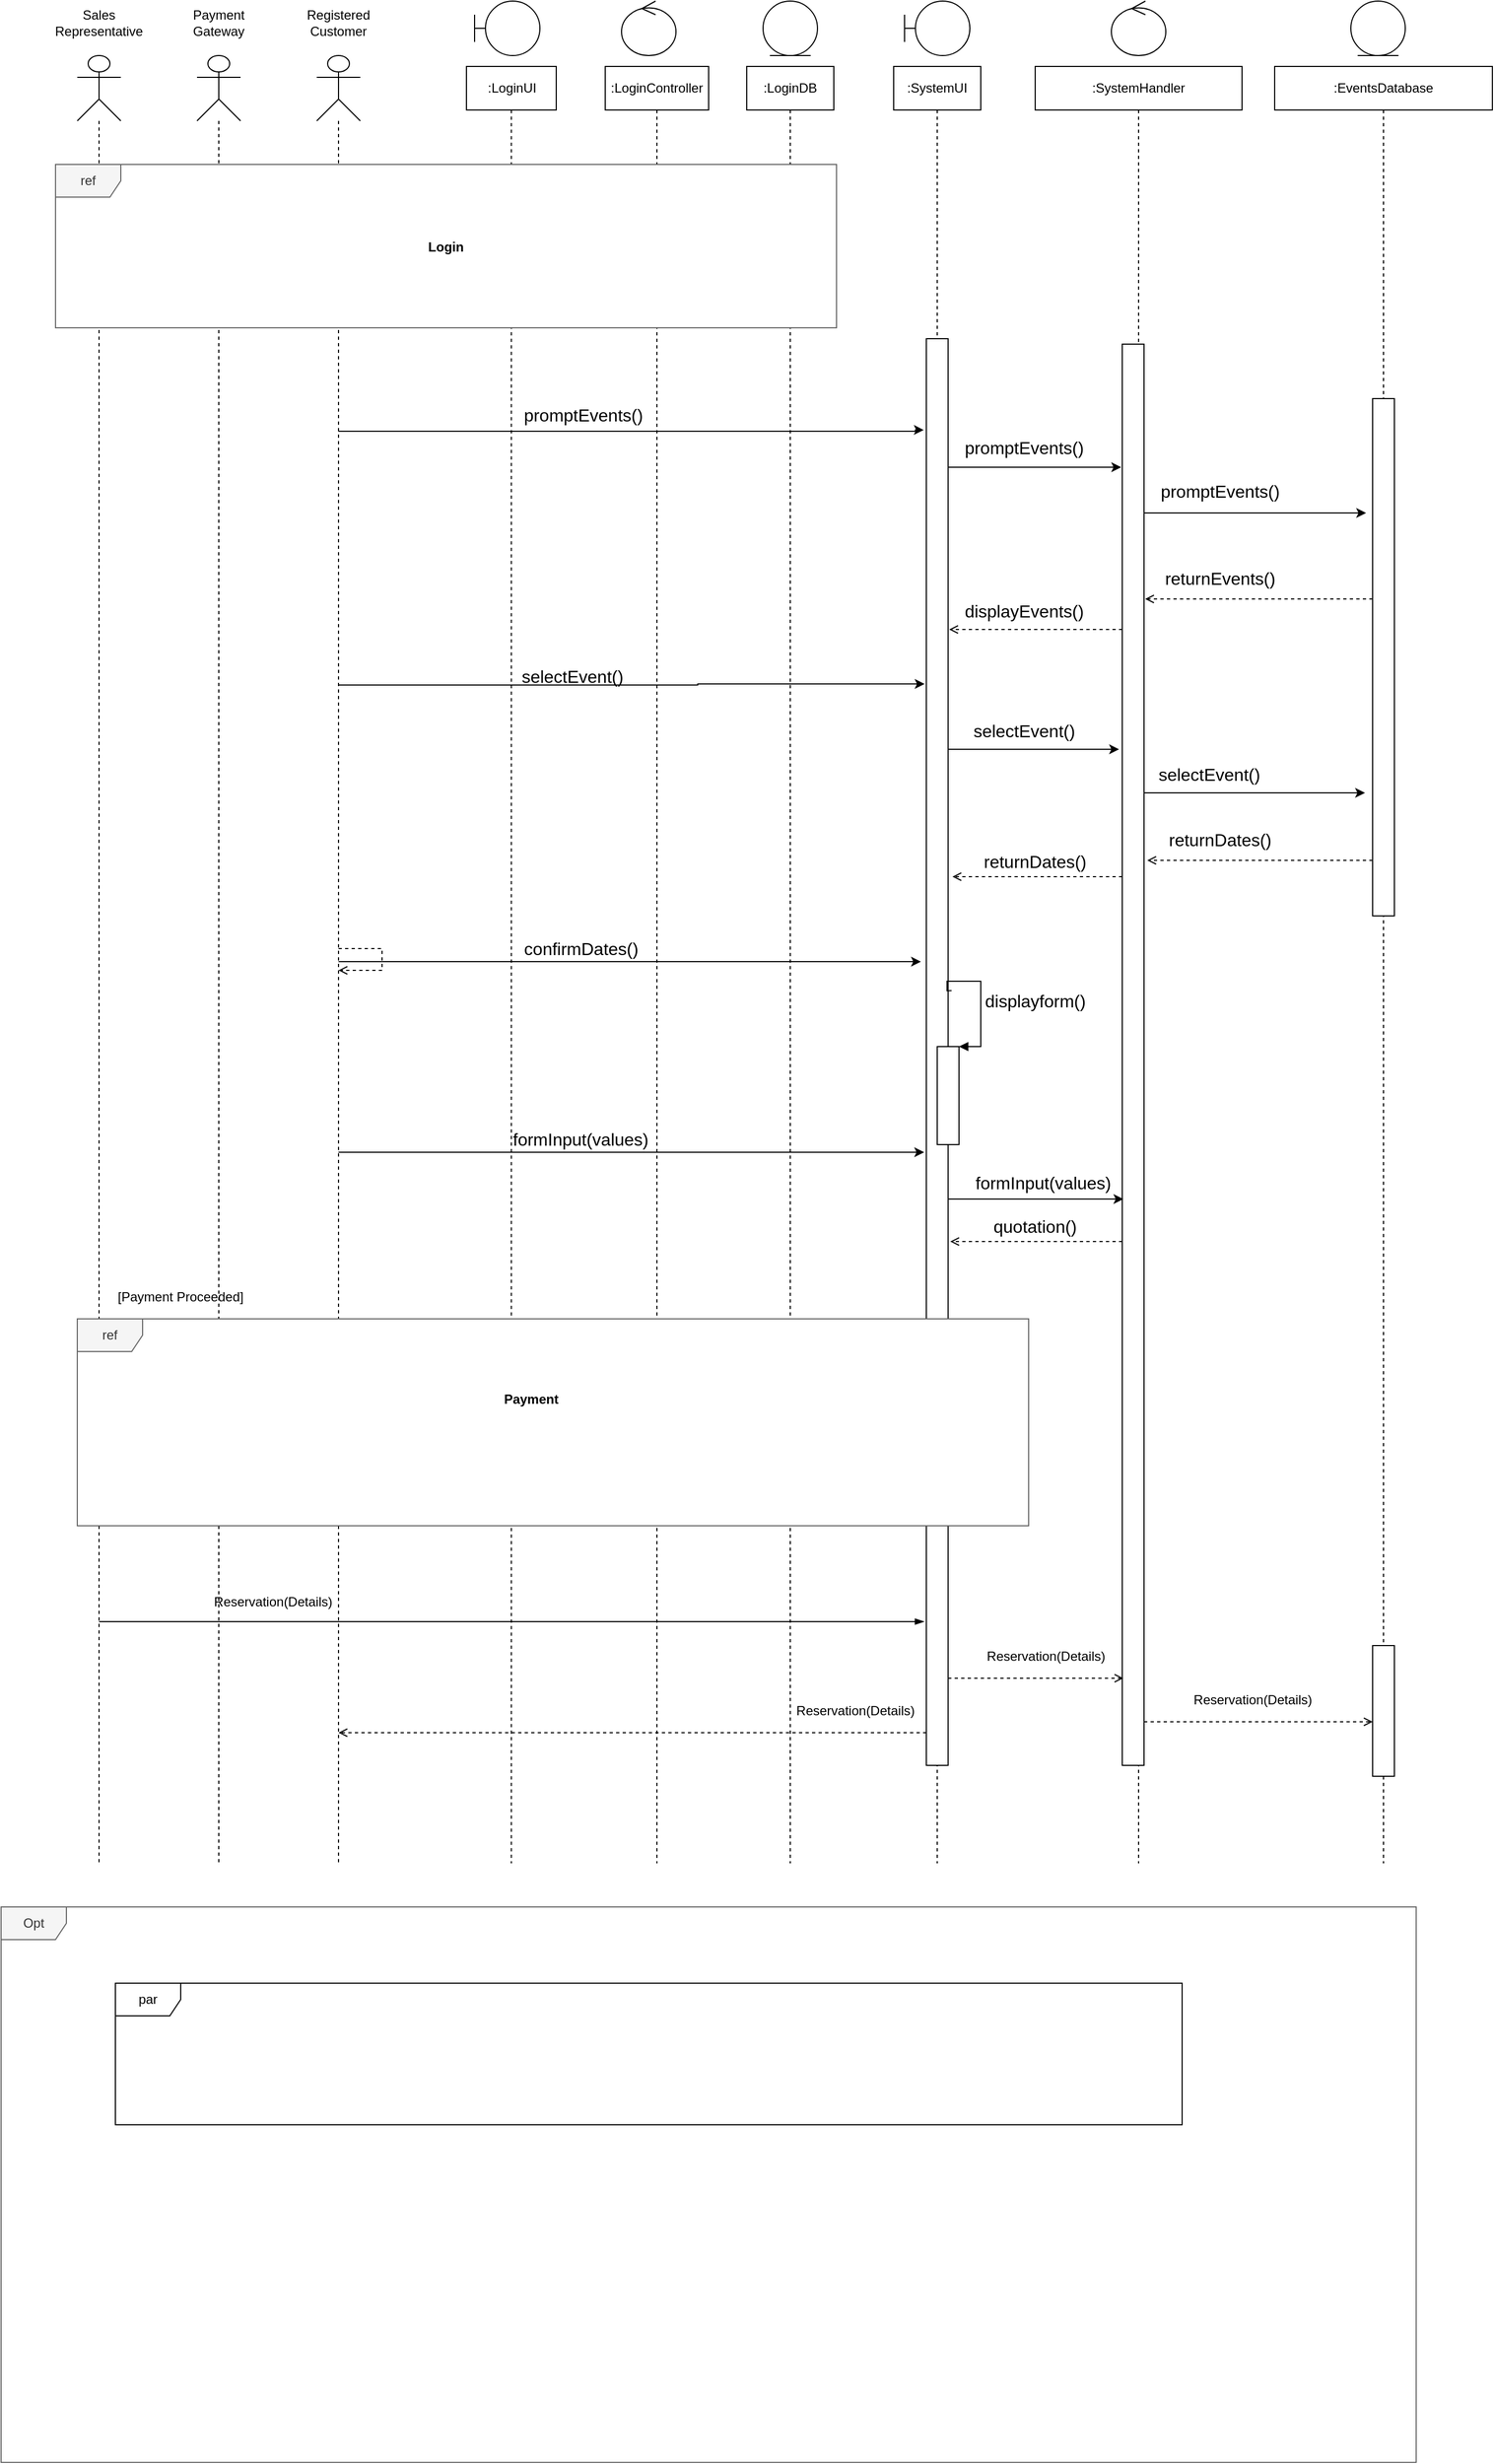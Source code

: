 <mxfile version="13.9.9" type="device"><diagram id="MM2VzjzEpCkVaZnjuqH0" name="Page-1"><mxGraphModel dx="1346" dy="2074" grid="1" gridSize="10" guides="1" tooltips="1" connect="1" arrows="1" fold="1" page="1" pageScale="1" pageWidth="850" pageHeight="1100" math="0" shadow="0"><root><mxCell id="0"/><mxCell id="1" parent="0"/><mxCell id="wEDoDtWO7Nhr-woF8UA--5" value="" style="ellipse;shape=umlControl;whiteSpace=wrap;html=1;" parent="1" vertex="1"><mxGeometry x="570" y="-30" width="50" height="50" as="geometry"/></mxCell><mxCell id="wEDoDtWO7Nhr-woF8UA--6" value="" style="shape=umlBoundary;whiteSpace=wrap;html=1;" parent="1" vertex="1"><mxGeometry x="435" y="-30" width="60" height="50" as="geometry"/></mxCell><mxCell id="wEDoDtWO7Nhr-woF8UA--7" value=":LoginController" style="shape=umlLifeline;perimeter=lifelinePerimeter;whiteSpace=wrap;html=1;container=1;collapsible=0;recursiveResize=0;outlineConnect=0;" parent="1" vertex="1"><mxGeometry x="555" y="30" width="95" height="1650" as="geometry"/></mxCell><mxCell id="wEDoDtWO7Nhr-woF8UA--8" value=":LoginDB" style="shape=umlLifeline;perimeter=lifelinePerimeter;whiteSpace=wrap;html=1;container=1;collapsible=0;recursiveResize=0;outlineConnect=0;" parent="1" vertex="1"><mxGeometry x="685" y="30" width="80" height="1650" as="geometry"/></mxCell><mxCell id="wEDoDtWO7Nhr-woF8UA--9" value="" style="ellipse;shape=umlEntity;whiteSpace=wrap;html=1;" parent="1" vertex="1"><mxGeometry x="700" y="-30" width="50" height="50" as="geometry"/></mxCell><mxCell id="wEDoDtWO7Nhr-woF8UA--69" style="edgeStyle=orthogonalEdgeStyle;rounded=0;orthogonalLoop=1;jettySize=auto;html=1;entryX=-0.119;entryY=0.064;entryDx=0;entryDy=0;entryPerimeter=0;fontSize=16;" parent="1" source="wEDoDtWO7Nhr-woF8UA--10" target="wEDoDtWO7Nhr-woF8UA--22" edge="1"><mxGeometry relative="1" as="geometry"><Array as="points"><mxPoint x="840" y="365"/><mxPoint x="840" y="364"/></Array></mxGeometry></mxCell><mxCell id="wEDoDtWO7Nhr-woF8UA--74" style="edgeStyle=orthogonalEdgeStyle;rounded=0;orthogonalLoop=1;jettySize=auto;html=1;entryX=-0.08;entryY=0.242;entryDx=0;entryDy=0;entryPerimeter=0;fontSize=16;" parent="1" source="wEDoDtWO7Nhr-woF8UA--10" target="wEDoDtWO7Nhr-woF8UA--22" edge="1"><mxGeometry relative="1" as="geometry"><Array as="points"><mxPoint x="640" y="598"/></Array></mxGeometry></mxCell><mxCell id="wEDoDtWO7Nhr-woF8UA--88" style="edgeStyle=orthogonalEdgeStyle;rounded=0;orthogonalLoop=1;jettySize=auto;html=1;fontSize=16;" parent="1" source="wEDoDtWO7Nhr-woF8UA--10" edge="1"><mxGeometry relative="1" as="geometry"><Array as="points"><mxPoint x="520" y="852"/><mxPoint x="520" y="852"/></Array><mxPoint x="845" y="852" as="targetPoint"/></mxGeometry></mxCell><mxCell id="wEDoDtWO7Nhr-woF8UA--93" style="edgeStyle=orthogonalEdgeStyle;rounded=0;orthogonalLoop=1;jettySize=auto;html=1;fontSize=16;" parent="1" source="wEDoDtWO7Nhr-woF8UA--10" edge="1"><mxGeometry relative="1" as="geometry"><Array as="points"><mxPoint x="530" y="1027"/><mxPoint x="530" y="1027"/></Array><mxPoint x="848" y="1027" as="targetPoint"/></mxGeometry></mxCell><mxCell id="wEDoDtWO7Nhr-woF8UA--10" value="" style="shape=umlLifeline;participant=umlActor;perimeter=lifelinePerimeter;whiteSpace=wrap;html=1;container=1;collapsible=0;recursiveResize=0;verticalAlign=top;spacingTop=36;outlineConnect=0;size=60;" parent="1" vertex="1"><mxGeometry x="290" y="20" width="40" height="1660" as="geometry"/></mxCell><mxCell id="wEDoDtWO7Nhr-woF8UA--11" value="Registered Customer" style="text;html=1;strokeColor=none;fillColor=none;align=center;verticalAlign=middle;whiteSpace=wrap;rounded=0;" parent="1" vertex="1"><mxGeometry x="290" y="-20" width="40" height="20" as="geometry"/></mxCell><mxCell id="Z0lSrG2LR7OQN8qzO2wQ-70" style="edgeStyle=orthogonalEdgeStyle;rounded=0;orthogonalLoop=1;jettySize=auto;html=1;endArrow=blockThin;endFill=1;strokeWidth=1;" parent="1" source="wEDoDtWO7Nhr-woF8UA--12" edge="1"><mxGeometry relative="1" as="geometry"><mxPoint x="848" y="1458" as="targetPoint"/><Array as="points"><mxPoint x="340" y="1458"/><mxPoint x="340" y="1458"/></Array></mxGeometry></mxCell><mxCell id="wEDoDtWO7Nhr-woF8UA--12" value="" style="shape=umlLifeline;participant=umlActor;perimeter=lifelinePerimeter;whiteSpace=wrap;html=1;container=1;collapsible=0;recursiveResize=0;verticalAlign=top;spacingTop=36;outlineConnect=0;size=60;" parent="1" vertex="1"><mxGeometry x="70" y="20" width="40" height="1660" as="geometry"/></mxCell><mxCell id="wEDoDtWO7Nhr-woF8UA--13" value="Sales Representative" style="text;html=1;strokeColor=none;fillColor=none;align=center;verticalAlign=middle;whiteSpace=wrap;rounded=0;" parent="1" vertex="1"><mxGeometry x="70" y="-20" width="40" height="20" as="geometry"/></mxCell><mxCell id="wEDoDtWO7Nhr-woF8UA--14" value="" style="shape=umlLifeline;participant=umlActor;perimeter=lifelinePerimeter;whiteSpace=wrap;html=1;container=1;collapsible=0;recursiveResize=0;verticalAlign=top;spacingTop=36;outlineConnect=0;size=60;" parent="1" vertex="1"><mxGeometry x="180" y="20" width="40" height="1660" as="geometry"/></mxCell><mxCell id="wEDoDtWO7Nhr-woF8UA--15" value="Payment Gateway" style="text;html=1;strokeColor=none;fillColor=none;align=center;verticalAlign=middle;whiteSpace=wrap;rounded=0;" parent="1" vertex="1"><mxGeometry x="180" y="-20" width="40" height="20" as="geometry"/></mxCell><mxCell id="wEDoDtWO7Nhr-woF8UA--20" value=":SystemUI" style="shape=umlLifeline;perimeter=lifelinePerimeter;whiteSpace=wrap;html=1;container=1;collapsible=0;recursiveResize=0;outlineConnect=0;" parent="1" vertex="1"><mxGeometry x="820" y="30" width="80" height="1650" as="geometry"/></mxCell><mxCell id="wEDoDtWO7Nhr-woF8UA--22" value="" style="html=1;points=[];perimeter=orthogonalPerimeter;shadow=0;fillColor=#FFFFFF;gradientColor=none;fontSize=16;" parent="wEDoDtWO7Nhr-woF8UA--20" vertex="1"><mxGeometry x="30" y="250" width="20" height="1310" as="geometry"/></mxCell><mxCell id="wEDoDtWO7Nhr-woF8UA--91" value="" style="html=1;points=[];perimeter=orthogonalPerimeter;shadow=0;fillColor=#FFFFFF;gradientColor=none;fontSize=16;" parent="wEDoDtWO7Nhr-woF8UA--20" vertex="1"><mxGeometry x="40" y="900" width="20" height="90" as="geometry"/></mxCell><mxCell id="wEDoDtWO7Nhr-woF8UA--92" value="displayform()" style="edgeStyle=orthogonalEdgeStyle;html=1;align=left;spacingLeft=2;endArrow=block;rounded=0;entryX=1;entryY=0;fontSize=16;exitX=1.16;exitY=0.457;exitDx=0;exitDy=0;exitPerimeter=0;" parent="wEDoDtWO7Nhr-woF8UA--20" source="wEDoDtWO7Nhr-woF8UA--22" target="wEDoDtWO7Nhr-woF8UA--91" edge="1"><mxGeometry relative="1" as="geometry"><mxPoint x="49" y="800" as="sourcePoint"/><Array as="points"><mxPoint x="49" y="849"/><mxPoint x="49" y="840"/><mxPoint x="80" y="840"/><mxPoint x="80" y="900"/></Array></mxGeometry></mxCell><mxCell id="wEDoDtWO7Nhr-woF8UA--21" value="" style="shape=umlBoundary;whiteSpace=wrap;html=1;" parent="1" vertex="1"><mxGeometry x="830" y="-30" width="60" height="50" as="geometry"/></mxCell><mxCell id="wEDoDtWO7Nhr-woF8UA--25" value="" style="ellipse;shape=umlControl;whiteSpace=wrap;html=1;" parent="1" vertex="1"><mxGeometry x="1020" y="-30" width="50" height="50" as="geometry"/></mxCell><mxCell id="wEDoDtWO7Nhr-woF8UA--26" value=":SystemHandler" style="shape=umlLifeline;perimeter=lifelinePerimeter;whiteSpace=wrap;html=1;container=1;collapsible=0;recursiveResize=0;outlineConnect=0;" parent="1" vertex="1"><mxGeometry x="950" y="30" width="190" height="1650" as="geometry"/></mxCell><mxCell id="wEDoDtWO7Nhr-woF8UA--31" value="" style="html=1;points=[];perimeter=orthogonalPerimeter;shadow=0;fillColor=#FFFFFF;gradientColor=none;fontSize=16;" parent="wEDoDtWO7Nhr-woF8UA--26" vertex="1"><mxGeometry x="80" y="255" width="20" height="1305" as="geometry"/></mxCell><mxCell id="wEDoDtWO7Nhr-woF8UA--77" value="selectEvent()" style="text;html=1;strokeColor=none;fillColor=none;align=center;verticalAlign=middle;whiteSpace=wrap;rounded=0;shadow=0;fontSize=16;" parent="wEDoDtWO7Nhr-woF8UA--26" vertex="1"><mxGeometry x="140" y="640" width="40" height="20" as="geometry"/></mxCell><mxCell id="wEDoDtWO7Nhr-woF8UA--79" value="returnDates()" style="text;html=1;strokeColor=none;fillColor=none;align=center;verticalAlign=middle;whiteSpace=wrap;rounded=0;shadow=0;fontSize=16;" parent="wEDoDtWO7Nhr-woF8UA--26" vertex="1"><mxGeometry x="150" y="700" width="40" height="20" as="geometry"/></mxCell><mxCell id="tC0w6C1qG0H_AuWsDkV0-2" value="formInput(values)" style="text;html=1;strokeColor=none;fillColor=none;align=center;verticalAlign=middle;whiteSpace=wrap;rounded=0;shadow=0;fontSize=16;" parent="wEDoDtWO7Nhr-woF8UA--26" vertex="1"><mxGeometry x="-10" y="1020" width="35" height="10" as="geometry"/></mxCell><mxCell id="wEDoDtWO7Nhr-woF8UA--27" value="" style="ellipse;shape=umlEntity;whiteSpace=wrap;html=1;" parent="1" vertex="1"><mxGeometry x="1240" y="-30" width="50" height="50" as="geometry"/></mxCell><mxCell id="wEDoDtWO7Nhr-woF8UA--28" value=":EventsDatabase" style="shape=umlLifeline;perimeter=lifelinePerimeter;whiteSpace=wrap;html=1;container=1;collapsible=0;recursiveResize=0;outlineConnect=0;" parent="1" vertex="1"><mxGeometry x="1170" y="30" width="200" height="1650" as="geometry"/></mxCell><mxCell id="wEDoDtWO7Nhr-woF8UA--32" value="" style="html=1;points=[];perimeter=orthogonalPerimeter;shadow=0;fillColor=#FFFFFF;gradientColor=none;fontSize=16;" parent="wEDoDtWO7Nhr-woF8UA--28" vertex="1"><mxGeometry x="90" y="305" width="20" height="475" as="geometry"/></mxCell><mxCell id="Z0lSrG2LR7OQN8qzO2wQ-80" value="" style="html=1;points=[];perimeter=orthogonalPerimeter;strokeWidth=1;" parent="wEDoDtWO7Nhr-woF8UA--28" vertex="1"><mxGeometry x="90" y="1450" width="20" height="120" as="geometry"/></mxCell><mxCell id="wEDoDtWO7Nhr-woF8UA--30" value="promptEvents()" style="text;html=1;strokeColor=none;fillColor=none;align=center;verticalAlign=middle;whiteSpace=wrap;rounded=0;shadow=0;fontSize=16;" parent="1" vertex="1"><mxGeometry x="515" y="340" width="40" height="20" as="geometry"/></mxCell><mxCell id="wEDoDtWO7Nhr-woF8UA--34" value="promptEvents()" style="text;html=1;strokeColor=none;fillColor=none;align=center;verticalAlign=middle;whiteSpace=wrap;rounded=0;shadow=0;fontSize=16;" parent="1" vertex="1"><mxGeometry x="920" y="370" width="40" height="20" as="geometry"/></mxCell><mxCell id="wEDoDtWO7Nhr-woF8UA--37" value="promptEvents()" style="text;html=1;strokeColor=none;fillColor=none;align=center;verticalAlign=middle;whiteSpace=wrap;rounded=0;shadow=0;fontSize=16;" parent="1" vertex="1"><mxGeometry x="1100" y="410" width="40" height="20" as="geometry"/></mxCell><mxCell id="wEDoDtWO7Nhr-woF8UA--39" value="displayEvents()" style="text;html=1;strokeColor=none;fillColor=none;align=center;verticalAlign=middle;whiteSpace=wrap;rounded=0;shadow=0;fontSize=16;" parent="1" vertex="1"><mxGeometry x="920" y="520" width="40" height="20" as="geometry"/></mxCell><mxCell id="wEDoDtWO7Nhr-woF8UA--50" value="returnEvents()" style="text;html=1;strokeColor=none;fillColor=none;align=center;verticalAlign=middle;whiteSpace=wrap;rounded=0;shadow=0;fontSize=16;" parent="1" vertex="1"><mxGeometry x="1100" y="490" width="40" height="20" as="geometry"/></mxCell><mxCell id="wEDoDtWO7Nhr-woF8UA--60" value="selectEvent()" style="text;html=1;strokeColor=none;fillColor=none;align=center;verticalAlign=middle;whiteSpace=wrap;rounded=0;shadow=0;fontSize=16;" parent="1" vertex="1"><mxGeometry x="505" y="580" width="40" height="20" as="geometry"/></mxCell><mxCell id="wEDoDtWO7Nhr-woF8UA--62" value="selectEvent()" style="text;html=1;strokeColor=none;fillColor=none;align=center;verticalAlign=middle;whiteSpace=wrap;rounded=0;shadow=0;fontSize=16;" parent="1" vertex="1"><mxGeometry x="920" y="630" width="40" height="20" as="geometry"/></mxCell><mxCell id="wEDoDtWO7Nhr-woF8UA--71" style="edgeStyle=orthogonalEdgeStyle;rounded=0;orthogonalLoop=1;jettySize=auto;html=1;fontSize=16;" parent="1" source="wEDoDtWO7Nhr-woF8UA--31" edge="1"><mxGeometry relative="1" as="geometry"><Array as="points"><mxPoint x="1254" y="440"/></Array><mxPoint x="1254" y="440" as="targetPoint"/></mxGeometry></mxCell><mxCell id="wEDoDtWO7Nhr-woF8UA--73" style="edgeStyle=orthogonalEdgeStyle;rounded=0;orthogonalLoop=1;jettySize=auto;html=1;fontSize=16;dashed=1;endArrow=open;endFill=0;" parent="1" source="wEDoDtWO7Nhr-woF8UA--31" edge="1"><mxGeometry relative="1" as="geometry"><Array as="points"><mxPoint x="950" y="547"/><mxPoint x="950" y="547"/></Array><mxPoint x="871" y="547" as="targetPoint"/></mxGeometry></mxCell><mxCell id="wEDoDtWO7Nhr-woF8UA--76" style="edgeStyle=orthogonalEdgeStyle;rounded=0;orthogonalLoop=1;jettySize=auto;html=1;fontSize=16;" parent="1" source="wEDoDtWO7Nhr-woF8UA--31" edge="1"><mxGeometry relative="1" as="geometry"><Array as="points"><mxPoint x="1253" y="697"/></Array><mxPoint x="1253" y="697" as="targetPoint"/></mxGeometry></mxCell><mxCell id="wEDoDtWO7Nhr-woF8UA--80" style="edgeStyle=orthogonalEdgeStyle;rounded=0;orthogonalLoop=1;jettySize=auto;html=1;fontSize=16;" parent="1" source="wEDoDtWO7Nhr-woF8UA--22" edge="1"><mxGeometry relative="1" as="geometry"><Array as="points"><mxPoint x="920" y="657"/><mxPoint x="920" y="657"/></Array><mxPoint x="1027" y="657" as="targetPoint"/></mxGeometry></mxCell><mxCell id="wEDoDtWO7Nhr-woF8UA--82" style="edgeStyle=orthogonalEdgeStyle;rounded=0;orthogonalLoop=1;jettySize=auto;html=1;fontSize=16;dashed=1;endArrow=open;endFill=0;" parent="1" source="wEDoDtWO7Nhr-woF8UA--31" edge="1"><mxGeometry relative="1" as="geometry"><Array as="points"><mxPoint x="874" y="774"/></Array><mxPoint x="874" y="774" as="targetPoint"/></mxGeometry></mxCell><mxCell id="wEDoDtWO7Nhr-woF8UA--87" value="returnDates()" style="text;html=1;strokeColor=none;fillColor=none;align=center;verticalAlign=middle;whiteSpace=wrap;rounded=0;shadow=0;fontSize=16;" parent="1" vertex="1"><mxGeometry x="930" y="750" width="40" height="20" as="geometry"/></mxCell><mxCell id="wEDoDtWO7Nhr-woF8UA--89" value="confirmDates()" style="text;html=1;strokeColor=none;fillColor=none;align=center;verticalAlign=middle;whiteSpace=wrap;rounded=0;shadow=0;fontSize=16;" parent="1" vertex="1"><mxGeometry x="512.5" y="830" width="40" height="20" as="geometry"/></mxCell><mxCell id="wEDoDtWO7Nhr-woF8UA--94" value="formInput(values)" style="text;html=1;strokeColor=none;fillColor=none;align=center;verticalAlign=middle;whiteSpace=wrap;rounded=0;shadow=0;fontSize=16;" parent="1" vertex="1"><mxGeometry x="515" y="1010" width="35" height="10" as="geometry"/></mxCell><mxCell id="tC0w6C1qG0H_AuWsDkV0-1" style="edgeStyle=orthogonalEdgeStyle;rounded=0;orthogonalLoop=1;jettySize=auto;html=1;" parent="1" source="wEDoDtWO7Nhr-woF8UA--22" edge="1"><mxGeometry relative="1" as="geometry"><mxPoint x="1031" y="1070" as="targetPoint"/><Array as="points"><mxPoint x="1031" y="1070"/></Array></mxGeometry></mxCell><mxCell id="tC0w6C1qG0H_AuWsDkV0-4" value="quotation()" style="text;html=1;strokeColor=none;fillColor=none;align=center;verticalAlign=middle;whiteSpace=wrap;rounded=0;fontSize=16;" parent="1" vertex="1"><mxGeometry x="920" y="1080" width="60" height="30" as="geometry"/></mxCell><mxCell id="Z0lSrG2LR7OQN8qzO2wQ-4" style="edgeStyle=orthogonalEdgeStyle;rounded=0;orthogonalLoop=1;jettySize=auto;html=1;dashed=1;endArrow=open;endFill=0;" parent="1" source="wEDoDtWO7Nhr-woF8UA--32" edge="1"><mxGeometry relative="1" as="geometry"><mxPoint x="1051" y="519" as="targetPoint"/><Array as="points"><mxPoint x="1130" y="519"/><mxPoint x="1130" y="519"/></Array></mxGeometry></mxCell><mxCell id="Z0lSrG2LR7OQN8qzO2wQ-6" style="edgeStyle=orthogonalEdgeStyle;rounded=0;orthogonalLoop=1;jettySize=auto;html=1;" parent="1" source="wEDoDtWO7Nhr-woF8UA--22" edge="1"><mxGeometry relative="1" as="geometry"><mxPoint x="1029" y="398" as="targetPoint"/><Array as="points"><mxPoint x="1029" y="398"/></Array></mxGeometry></mxCell><mxCell id="Z0lSrG2LR7OQN8qzO2wQ-7" value=":LoginUI" style="shape=umlLifeline;perimeter=lifelinePerimeter;whiteSpace=wrap;html=1;container=1;collapsible=0;recursiveResize=0;outlineConnect=0;" parent="1" vertex="1"><mxGeometry x="427.5" y="30" width="82.5" height="1650" as="geometry"/></mxCell><mxCell id="Z0lSrG2LR7OQN8qzO2wQ-11" style="edgeStyle=orthogonalEdgeStyle;rounded=0;orthogonalLoop=1;jettySize=auto;html=1;dashed=1;endArrow=open;endFill=0;" parent="1" source="wEDoDtWO7Nhr-woF8UA--31" edge="1"><mxGeometry relative="1" as="geometry"><mxPoint x="872" y="1109" as="targetPoint"/><Array as="points"><mxPoint x="990" y="1109"/><mxPoint x="990" y="1109"/></Array></mxGeometry></mxCell><mxCell id="Z0lSrG2LR7OQN8qzO2wQ-58" value="ref" style="shape=umlFrame;whiteSpace=wrap;html=1;fillColor=#f5f5f5;strokeColor=#666666;fontColor=#333333;shadow=0;swimlaneFillColor=#ffffff;" parent="1" vertex="1"><mxGeometry x="50" y="120" width="717.5" height="150" as="geometry"/></mxCell><mxCell id="Z0lSrG2LR7OQN8qzO2wQ-66" value="ref" style="shape=umlFrame;whiteSpace=wrap;html=1;fillColor=#f5f5f5;strokeColor=#666666;fontColor=#333333;shadow=0;swimlaneFillColor=#ffffff;" parent="1" vertex="1"><mxGeometry x="70" y="1180" width="874" height="190" as="geometry"/></mxCell><mxCell id="Z0lSrG2LR7OQN8qzO2wQ-67" value="Payment " style="text;align=center;fontStyle=1;verticalAlign=middle;spacingLeft=3;spacingRight=3;strokeColor=none;rotatable=0;points=[[0,0.5],[1,0.5]];portConstraint=eastwest;" parent="1" vertex="1"><mxGeometry x="448.75" y="1240" width="80" height="26" as="geometry"/></mxCell><mxCell id="Z0lSrG2LR7OQN8qzO2wQ-68" value="Login" style="text;align=center;fontStyle=1;verticalAlign=middle;spacingLeft=3;spacingRight=3;strokeColor=none;rotatable=0;points=[[0,0.5],[1,0.5]];portConstraint=eastwest;" parent="1" vertex="1"><mxGeometry x="368.75" y="182" width="80" height="26" as="geometry"/></mxCell><mxCell id="Z0lSrG2LR7OQN8qzO2wQ-69" value="Opt" style="shape=umlFrame;whiteSpace=wrap;html=1;fillColor=#f5f5f5;strokeColor=#666666;fontColor=#333333;shadow=0;swimlaneFillColor=none;" parent="1" vertex="1"><mxGeometry y="1720" width="1300" height="510" as="geometry"/></mxCell><mxCell id="Z0lSrG2LR7OQN8qzO2wQ-71" value="Reservation(Details)" style="text;html=1;strokeColor=none;fillColor=none;align=center;verticalAlign=middle;whiteSpace=wrap;rounded=0;" parent="1" vertex="1"><mxGeometry x="230" y="1430" width="40" height="20" as="geometry"/></mxCell><mxCell id="Z0lSrG2LR7OQN8qzO2wQ-75" style="edgeStyle=orthogonalEdgeStyle;rounded=0;orthogonalLoop=1;jettySize=auto;html=1;endArrow=open;endFill=0;strokeWidth=1;dashed=1;" parent="1" source="wEDoDtWO7Nhr-woF8UA--32" edge="1"><mxGeometry relative="1" as="geometry"><mxPoint x="1053" y="759" as="targetPoint"/><Array as="points"><mxPoint x="1200" y="759"/><mxPoint x="1200" y="759"/></Array></mxGeometry></mxCell><mxCell id="Z0lSrG2LR7OQN8qzO2wQ-78" style="edgeStyle=orthogonalEdgeStyle;rounded=0;orthogonalLoop=1;jettySize=auto;html=1;dashed=1;endArrow=open;endFill=0;strokeWidth=1;" parent="1" source="wEDoDtWO7Nhr-woF8UA--22" edge="1"><mxGeometry relative="1" as="geometry"><mxPoint x="1031" y="1510" as="targetPoint"/><Array as="points"><mxPoint x="1031" y="1510"/></Array></mxGeometry></mxCell><mxCell id="Z0lSrG2LR7OQN8qzO2wQ-82" style="edgeStyle=orthogonalEdgeStyle;rounded=0;orthogonalLoop=1;jettySize=auto;html=1;dashed=1;endArrow=open;endFill=0;strokeWidth=1;" parent="1" source="wEDoDtWO7Nhr-woF8UA--31" target="Z0lSrG2LR7OQN8qzO2wQ-80" edge="1"><mxGeometry relative="1" as="geometry"><Array as="points"><mxPoint x="1150" y="1550"/><mxPoint x="1150" y="1550"/></Array></mxGeometry></mxCell><mxCell id="Z0lSrG2LR7OQN8qzO2wQ-84" style="edgeStyle=orthogonalEdgeStyle;rounded=0;orthogonalLoop=1;jettySize=auto;html=1;exitX=0.5;exitY=1;exitDx=0;exitDy=0;dashed=1;endArrow=open;endFill=0;strokeWidth=1;" parent="1" edge="1"><mxGeometry relative="1" as="geometry"><mxPoint x="1150" y="1500" as="sourcePoint"/><mxPoint x="1150" y="1500" as="targetPoint"/></mxGeometry></mxCell><mxCell id="Z0lSrG2LR7OQN8qzO2wQ-87" value="Reservation(Details)" style="text;html=1;strokeColor=none;fillColor=none;align=center;verticalAlign=middle;whiteSpace=wrap;rounded=0;" parent="1" vertex="1"><mxGeometry x="940" y="1480" width="40" height="20" as="geometry"/></mxCell><mxCell id="Z0lSrG2LR7OQN8qzO2wQ-89" value="Reservation(Details)" style="text;html=1;strokeColor=none;fillColor=none;align=center;verticalAlign=middle;whiteSpace=wrap;rounded=0;" parent="1" vertex="1"><mxGeometry x="1130" y="1520" width="40" height="20" as="geometry"/></mxCell><mxCell id="Z0lSrG2LR7OQN8qzO2wQ-93" value="Reservation(Details)" style="text;html=1;strokeColor=none;fillColor=none;align=center;verticalAlign=middle;whiteSpace=wrap;rounded=0;" parent="1" vertex="1"><mxGeometry x="765" y="1530" width="40" height="20" as="geometry"/></mxCell><mxCell id="Z0lSrG2LR7OQN8qzO2wQ-95" style="edgeStyle=orthogonalEdgeStyle;rounded=0;orthogonalLoop=1;jettySize=auto;html=1;dashed=1;endArrow=open;endFill=0;strokeWidth=1;" parent="1" source="wEDoDtWO7Nhr-woF8UA--22" target="wEDoDtWO7Nhr-woF8UA--10" edge="1"><mxGeometry relative="1" as="geometry"><Array as="points"><mxPoint x="490" y="1560"/><mxPoint x="490" y="1560"/></Array></mxGeometry></mxCell><mxCell id="Z0lSrG2LR7OQN8qzO2wQ-98" value="[Payment Proceeded]" style="text;html=1;strokeColor=none;fillColor=none;align=center;verticalAlign=middle;whiteSpace=wrap;rounded=0;" parent="1" vertex="1"><mxGeometry x="100" y="1150" width="130" height="20" as="geometry"/></mxCell><mxCell id="Z0lSrG2LR7OQN8qzO2wQ-99" style="edgeStyle=orthogonalEdgeStyle;rounded=0;orthogonalLoop=1;jettySize=auto;html=1;dashed=1;endArrow=open;endFill=0;strokeWidth=1;" parent="1" source="wEDoDtWO7Nhr-woF8UA--10" target="wEDoDtWO7Nhr-woF8UA--10" edge="1"><mxGeometry relative="1" as="geometry"/></mxCell><mxCell id="GpxOug6J5qnZ6DvB3vF3-1" value="par" style="shape=umlFrame;whiteSpace=wrap;html=1;" parent="1" vertex="1"><mxGeometry x="105" y="1790" width="980" height="130" as="geometry"/></mxCell></root></mxGraphModel></diagram></mxfile>
